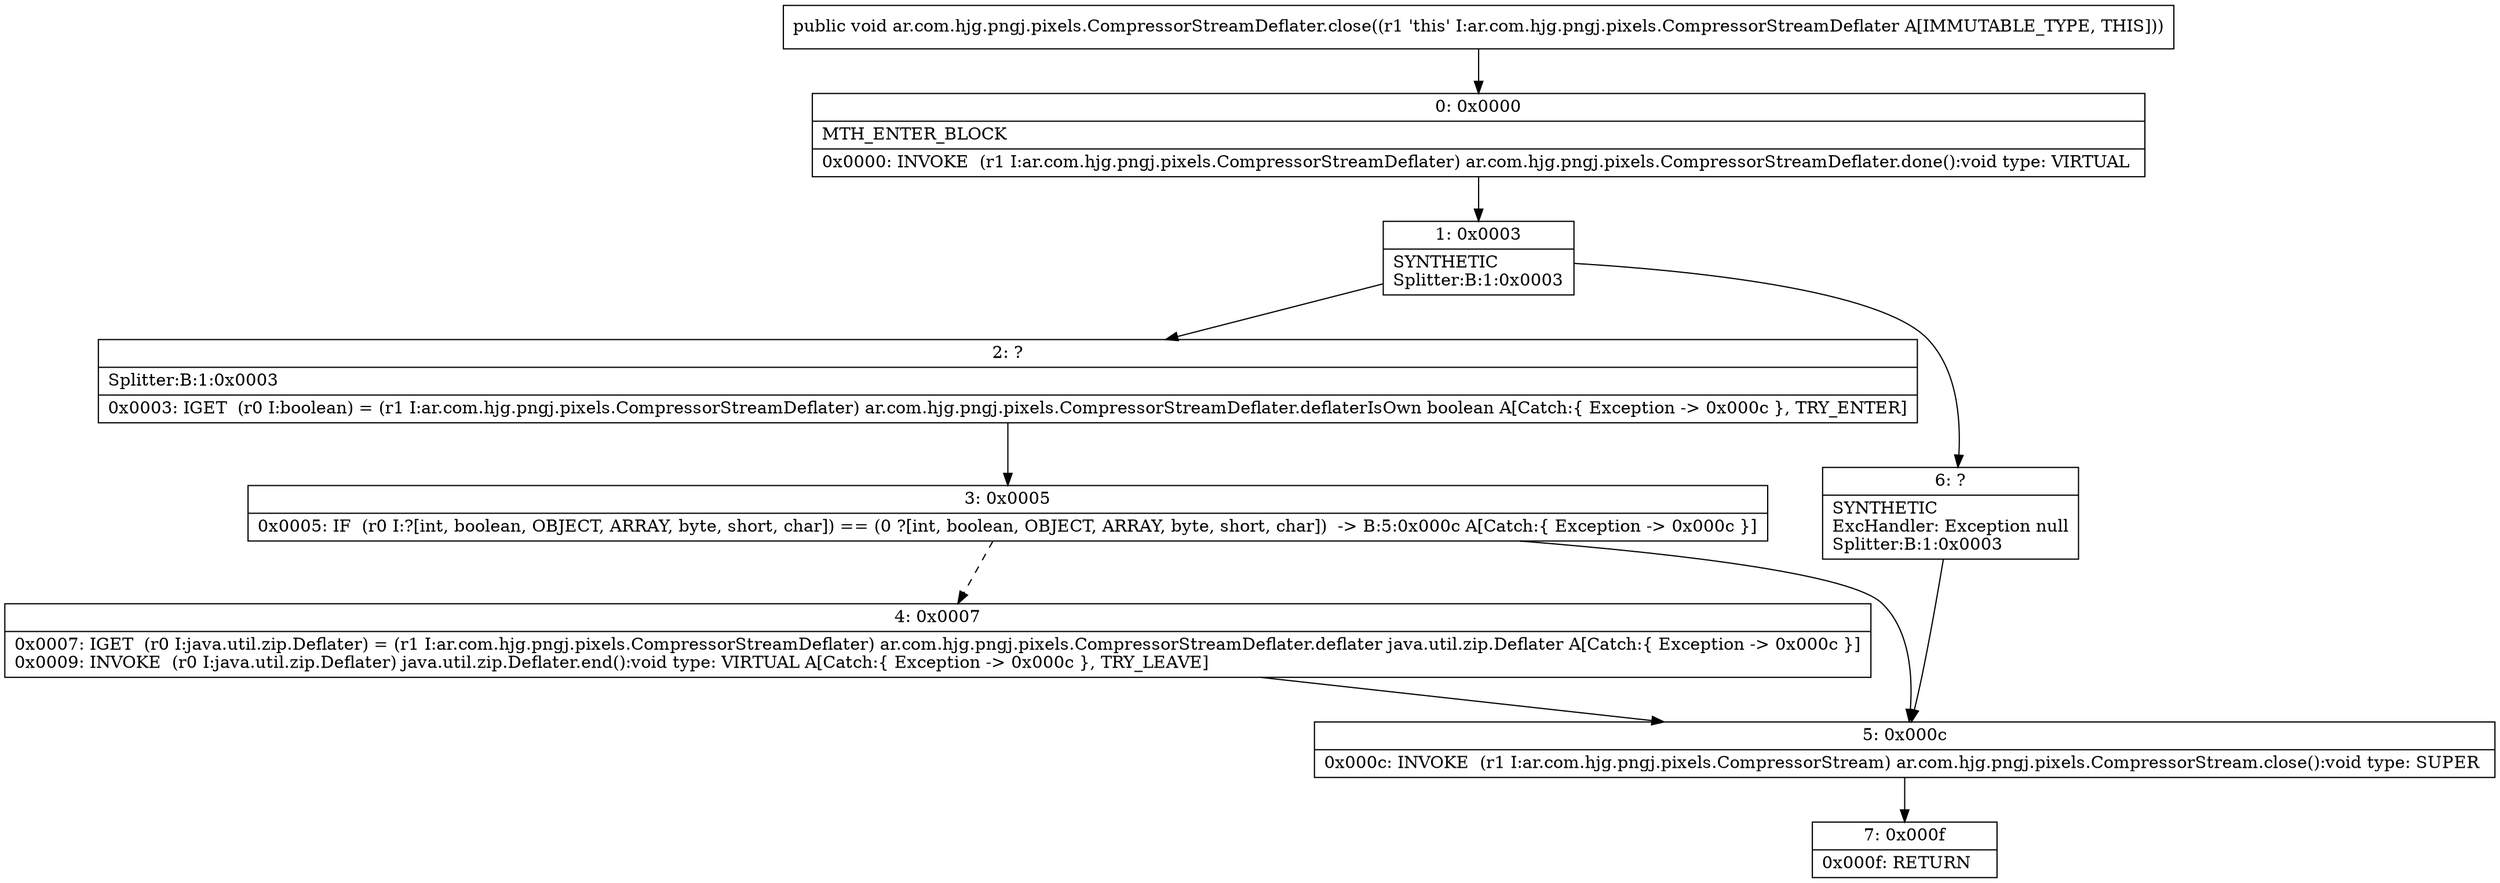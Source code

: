 digraph "CFG forar.com.hjg.pngj.pixels.CompressorStreamDeflater.close()V" {
Node_0 [shape=record,label="{0\:\ 0x0000|MTH_ENTER_BLOCK\l|0x0000: INVOKE  (r1 I:ar.com.hjg.pngj.pixels.CompressorStreamDeflater) ar.com.hjg.pngj.pixels.CompressorStreamDeflater.done():void type: VIRTUAL \l}"];
Node_1 [shape=record,label="{1\:\ 0x0003|SYNTHETIC\lSplitter:B:1:0x0003\l}"];
Node_2 [shape=record,label="{2\:\ ?|Splitter:B:1:0x0003\l|0x0003: IGET  (r0 I:boolean) = (r1 I:ar.com.hjg.pngj.pixels.CompressorStreamDeflater) ar.com.hjg.pngj.pixels.CompressorStreamDeflater.deflaterIsOwn boolean A[Catch:\{ Exception \-\> 0x000c \}, TRY_ENTER]\l}"];
Node_3 [shape=record,label="{3\:\ 0x0005|0x0005: IF  (r0 I:?[int, boolean, OBJECT, ARRAY, byte, short, char]) == (0 ?[int, boolean, OBJECT, ARRAY, byte, short, char])  \-\> B:5:0x000c A[Catch:\{ Exception \-\> 0x000c \}]\l}"];
Node_4 [shape=record,label="{4\:\ 0x0007|0x0007: IGET  (r0 I:java.util.zip.Deflater) = (r1 I:ar.com.hjg.pngj.pixels.CompressorStreamDeflater) ar.com.hjg.pngj.pixels.CompressorStreamDeflater.deflater java.util.zip.Deflater A[Catch:\{ Exception \-\> 0x000c \}]\l0x0009: INVOKE  (r0 I:java.util.zip.Deflater) java.util.zip.Deflater.end():void type: VIRTUAL A[Catch:\{ Exception \-\> 0x000c \}, TRY_LEAVE]\l}"];
Node_5 [shape=record,label="{5\:\ 0x000c|0x000c: INVOKE  (r1 I:ar.com.hjg.pngj.pixels.CompressorStream) ar.com.hjg.pngj.pixels.CompressorStream.close():void type: SUPER \l}"];
Node_6 [shape=record,label="{6\:\ ?|SYNTHETIC\lExcHandler: Exception null\lSplitter:B:1:0x0003\l}"];
Node_7 [shape=record,label="{7\:\ 0x000f|0x000f: RETURN   \l}"];
MethodNode[shape=record,label="{public void ar.com.hjg.pngj.pixels.CompressorStreamDeflater.close((r1 'this' I:ar.com.hjg.pngj.pixels.CompressorStreamDeflater A[IMMUTABLE_TYPE, THIS])) }"];
MethodNode -> Node_0;
Node_0 -> Node_1;
Node_1 -> Node_2;
Node_1 -> Node_6;
Node_2 -> Node_3;
Node_3 -> Node_4[style=dashed];
Node_3 -> Node_5;
Node_4 -> Node_5;
Node_5 -> Node_7;
Node_6 -> Node_5;
}

